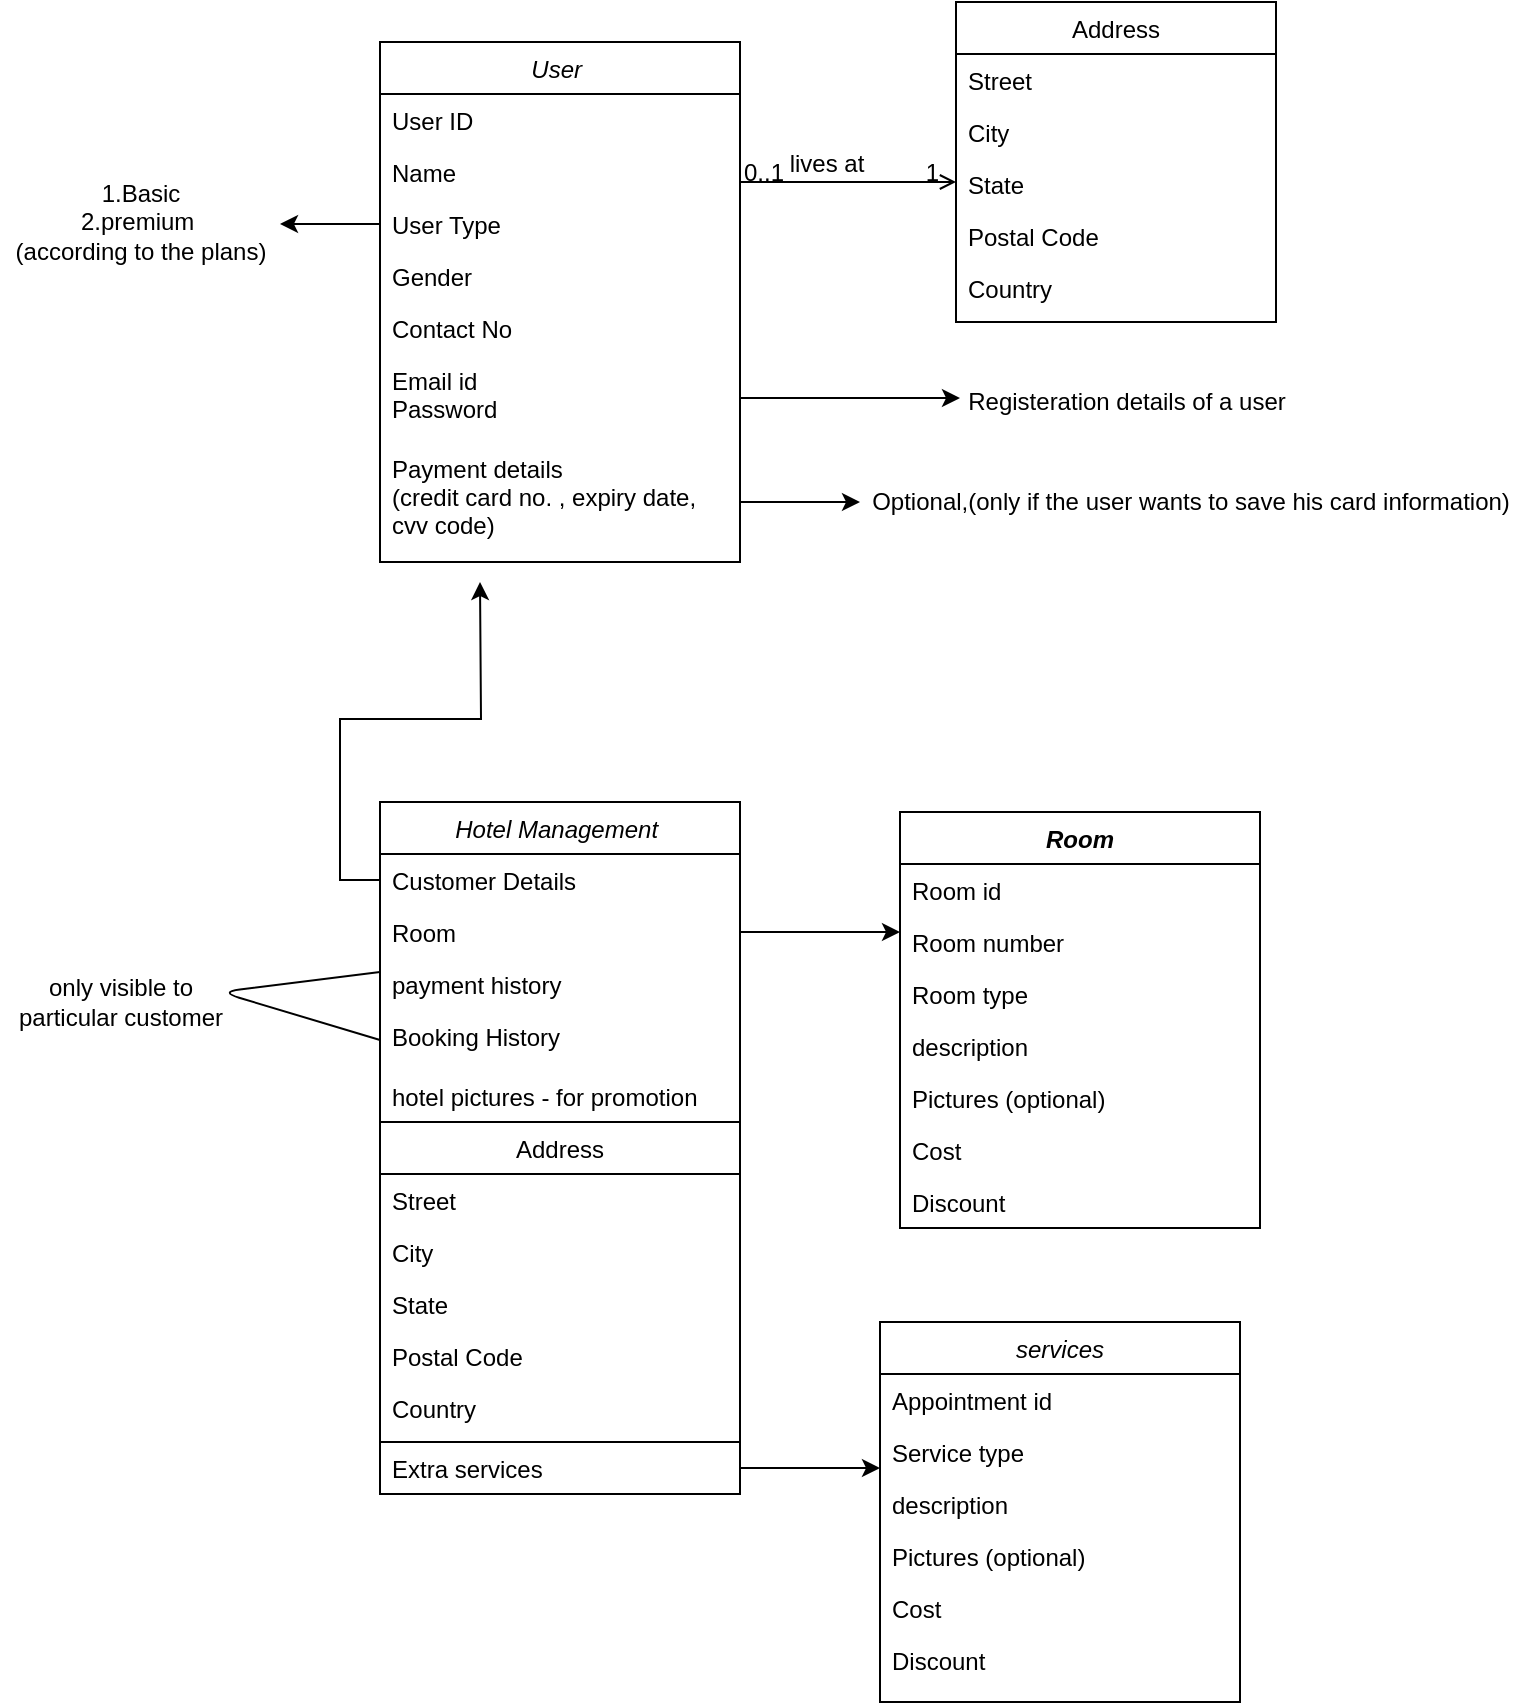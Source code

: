<mxfile version="13.7.4" type="github">
  <diagram id="C5RBs43oDa-KdzZeNtuy" name="Page-1">
    <mxGraphModel dx="1172" dy="516" grid="1" gridSize="10" guides="1" tooltips="1" connect="1" arrows="1" fold="1" page="1" pageScale="1" pageWidth="827" pageHeight="1169" math="0" shadow="0">
      <root>
        <mxCell id="WIyWlLk6GJQsqaUBKTNV-0" />
        <mxCell id="WIyWlLk6GJQsqaUBKTNV-1" parent="WIyWlLk6GJQsqaUBKTNV-0" />
        <mxCell id="L2D3DdencDGYcYz5iyRt-0" value="User " style="swimlane;fontStyle=2;align=center;verticalAlign=top;childLayout=stackLayout;horizontal=1;startSize=26;horizontalStack=0;resizeParent=1;resizeLast=0;collapsible=1;marginBottom=0;rounded=0;shadow=0;strokeWidth=1;" vertex="1" parent="WIyWlLk6GJQsqaUBKTNV-1">
          <mxGeometry x="220" y="120" width="180" height="260" as="geometry">
            <mxRectangle x="230" y="140" width="160" height="26" as="alternateBounds" />
          </mxGeometry>
        </mxCell>
        <mxCell id="L2D3DdencDGYcYz5iyRt-1" value="User ID" style="text;align=left;verticalAlign=top;spacingLeft=4;spacingRight=4;overflow=hidden;rotatable=0;points=[[0,0.5],[1,0.5]];portConstraint=eastwest;" vertex="1" parent="L2D3DdencDGYcYz5iyRt-0">
          <mxGeometry y="26" width="180" height="26" as="geometry" />
        </mxCell>
        <mxCell id="L2D3DdencDGYcYz5iyRt-2" value="Name" style="text;align=left;verticalAlign=top;spacingLeft=4;spacingRight=4;overflow=hidden;rotatable=0;points=[[0,0.5],[1,0.5]];portConstraint=eastwest;rounded=0;shadow=0;html=0;" vertex="1" parent="L2D3DdencDGYcYz5iyRt-0">
          <mxGeometry y="52" width="180" height="26" as="geometry" />
        </mxCell>
        <mxCell id="L2D3DdencDGYcYz5iyRt-3" value="User Type" style="text;align=left;verticalAlign=top;spacingLeft=4;spacingRight=4;overflow=hidden;rotatable=0;points=[[0,0.5],[1,0.5]];portConstraint=eastwest;rounded=0;shadow=0;html=0;" vertex="1" parent="L2D3DdencDGYcYz5iyRt-0">
          <mxGeometry y="78" width="180" height="26" as="geometry" />
        </mxCell>
        <mxCell id="L2D3DdencDGYcYz5iyRt-4" value="Gender&#xa;" style="text;align=left;verticalAlign=top;spacingLeft=4;spacingRight=4;overflow=hidden;rotatable=0;points=[[0,0.5],[1,0.5]];portConstraint=eastwest;rounded=0;shadow=0;html=0;" vertex="1" parent="L2D3DdencDGYcYz5iyRt-0">
          <mxGeometry y="104" width="180" height="26" as="geometry" />
        </mxCell>
        <mxCell id="L2D3DdencDGYcYz5iyRt-5" value="Contact No" style="text;align=left;verticalAlign=top;spacingLeft=4;spacingRight=4;overflow=hidden;rotatable=0;points=[[0,0.5],[1,0.5]];portConstraint=eastwest;rounded=0;shadow=0;html=0;" vertex="1" parent="L2D3DdencDGYcYz5iyRt-0">
          <mxGeometry y="130" width="180" height="26" as="geometry" />
        </mxCell>
        <mxCell id="L2D3DdencDGYcYz5iyRt-6" value="Email id &#xa;Password" style="text;align=left;verticalAlign=top;spacingLeft=4;spacingRight=4;overflow=hidden;rotatable=0;points=[[0,0.5],[1,0.5]];portConstraint=eastwest;rounded=0;shadow=0;html=0;" vertex="1" parent="L2D3DdencDGYcYz5iyRt-0">
          <mxGeometry y="156" width="180" height="44" as="geometry" />
        </mxCell>
        <mxCell id="L2D3DdencDGYcYz5iyRt-7" value="Payment details &#xa;(credit card no. , expiry date, &#xa;cvv code)" style="text;align=left;verticalAlign=top;spacingLeft=4;spacingRight=4;overflow=hidden;rotatable=0;points=[[0,0.5],[1,0.5]];portConstraint=eastwest;rounded=0;shadow=0;html=0;" vertex="1" parent="L2D3DdencDGYcYz5iyRt-0">
          <mxGeometry y="200" width="180" height="60" as="geometry" />
        </mxCell>
        <mxCell id="L2D3DdencDGYcYz5iyRt-8" value="" style="endArrow=open;shadow=0;strokeWidth=1;rounded=0;endFill=1;edgeStyle=elbowEdgeStyle;elbow=vertical;" edge="1" parent="WIyWlLk6GJQsqaUBKTNV-1" source="L2D3DdencDGYcYz5iyRt-0" target="L2D3DdencDGYcYz5iyRt-12">
          <mxGeometry x="0.5" y="41" relative="1" as="geometry">
            <mxPoint x="380" y="192" as="sourcePoint" />
            <mxPoint x="540" y="192" as="targetPoint" />
            <mxPoint x="-40" y="32" as="offset" />
          </mxGeometry>
        </mxCell>
        <mxCell id="L2D3DdencDGYcYz5iyRt-9" value="0..1" style="resizable=0;align=left;verticalAlign=bottom;labelBackgroundColor=none;fontSize=12;" connectable="0" vertex="1" parent="L2D3DdencDGYcYz5iyRt-8">
          <mxGeometry x="-1" relative="1" as="geometry">
            <mxPoint y="4" as="offset" />
          </mxGeometry>
        </mxCell>
        <mxCell id="L2D3DdencDGYcYz5iyRt-10" value="1" style="resizable=0;align=right;verticalAlign=bottom;labelBackgroundColor=none;fontSize=12;" connectable="0" vertex="1" parent="L2D3DdencDGYcYz5iyRt-8">
          <mxGeometry x="1" relative="1" as="geometry">
            <mxPoint x="-7" y="4" as="offset" />
          </mxGeometry>
        </mxCell>
        <mxCell id="L2D3DdencDGYcYz5iyRt-11" value="lives at" style="text;html=1;resizable=0;points=[];;align=center;verticalAlign=middle;labelBackgroundColor=none;rounded=0;shadow=0;strokeWidth=1;fontSize=12;" vertex="1" connectable="0" parent="L2D3DdencDGYcYz5iyRt-8">
          <mxGeometry x="0.5" y="49" relative="1" as="geometry">
            <mxPoint x="-38" y="40" as="offset" />
          </mxGeometry>
        </mxCell>
        <mxCell id="L2D3DdencDGYcYz5iyRt-12" value="Address" style="swimlane;fontStyle=0;align=center;verticalAlign=top;childLayout=stackLayout;horizontal=1;startSize=26;horizontalStack=0;resizeParent=1;resizeLast=0;collapsible=1;marginBottom=0;rounded=0;shadow=0;strokeWidth=1;" vertex="1" parent="WIyWlLk6GJQsqaUBKTNV-1">
          <mxGeometry x="508" y="100" width="160" height="160" as="geometry">
            <mxRectangle x="550" y="140" width="160" height="26" as="alternateBounds" />
          </mxGeometry>
        </mxCell>
        <mxCell id="L2D3DdencDGYcYz5iyRt-13" value="Street" style="text;align=left;verticalAlign=top;spacingLeft=4;spacingRight=4;overflow=hidden;rotatable=0;points=[[0,0.5],[1,0.5]];portConstraint=eastwest;" vertex="1" parent="L2D3DdencDGYcYz5iyRt-12">
          <mxGeometry y="26" width="160" height="26" as="geometry" />
        </mxCell>
        <mxCell id="L2D3DdencDGYcYz5iyRt-14" value="City" style="text;align=left;verticalAlign=top;spacingLeft=4;spacingRight=4;overflow=hidden;rotatable=0;points=[[0,0.5],[1,0.5]];portConstraint=eastwest;rounded=0;shadow=0;html=0;" vertex="1" parent="L2D3DdencDGYcYz5iyRt-12">
          <mxGeometry y="52" width="160" height="26" as="geometry" />
        </mxCell>
        <mxCell id="L2D3DdencDGYcYz5iyRt-15" value="State" style="text;align=left;verticalAlign=top;spacingLeft=4;spacingRight=4;overflow=hidden;rotatable=0;points=[[0,0.5],[1,0.5]];portConstraint=eastwest;rounded=0;shadow=0;html=0;" vertex="1" parent="L2D3DdencDGYcYz5iyRt-12">
          <mxGeometry y="78" width="160" height="26" as="geometry" />
        </mxCell>
        <mxCell id="L2D3DdencDGYcYz5iyRt-16" value="Postal Code" style="text;align=left;verticalAlign=top;spacingLeft=4;spacingRight=4;overflow=hidden;rotatable=0;points=[[0,0.5],[1,0.5]];portConstraint=eastwest;rounded=0;shadow=0;html=0;" vertex="1" parent="L2D3DdencDGYcYz5iyRt-12">
          <mxGeometry y="104" width="160" height="26" as="geometry" />
        </mxCell>
        <mxCell id="L2D3DdencDGYcYz5iyRt-17" value="Country" style="text;align=left;verticalAlign=top;spacingLeft=4;spacingRight=4;overflow=hidden;rotatable=0;points=[[0,0.5],[1,0.5]];portConstraint=eastwest;rounded=0;shadow=0;html=0;" vertex="1" parent="L2D3DdencDGYcYz5iyRt-12">
          <mxGeometry y="130" width="160" height="26" as="geometry" />
        </mxCell>
        <mxCell id="L2D3DdencDGYcYz5iyRt-18" style="edgeStyle=orthogonalEdgeStyle;rounded=0;orthogonalLoop=1;jettySize=auto;html=1;" edge="1" parent="WIyWlLk6GJQsqaUBKTNV-1" source="L2D3DdencDGYcYz5iyRt-6">
          <mxGeometry relative="1" as="geometry">
            <mxPoint x="510" y="298" as="targetPoint" />
          </mxGeometry>
        </mxCell>
        <mxCell id="L2D3DdencDGYcYz5iyRt-19" value="Registeration details of a user" style="text;html=1;resizable=0;autosize=1;align=center;verticalAlign=middle;points=[];fillColor=none;strokeColor=none;rounded=0;" vertex="1" parent="WIyWlLk6GJQsqaUBKTNV-1">
          <mxGeometry x="508" y="290" width="170" height="20" as="geometry" />
        </mxCell>
        <mxCell id="L2D3DdencDGYcYz5iyRt-20" style="edgeStyle=orthogonalEdgeStyle;rounded=0;orthogonalLoop=1;jettySize=auto;html=1;" edge="1" parent="WIyWlLk6GJQsqaUBKTNV-1" source="L2D3DdencDGYcYz5iyRt-3">
          <mxGeometry relative="1" as="geometry">
            <mxPoint x="170" y="211" as="targetPoint" />
          </mxGeometry>
        </mxCell>
        <mxCell id="L2D3DdencDGYcYz5iyRt-21" value="1.Basic&lt;br&gt;2.premium&amp;nbsp;&lt;br&gt;(according to the plans)" style="text;html=1;resizable=0;autosize=1;align=center;verticalAlign=middle;points=[];fillColor=none;strokeColor=none;rounded=0;" vertex="1" parent="WIyWlLk6GJQsqaUBKTNV-1">
          <mxGeometry x="30" y="185" width="140" height="50" as="geometry" />
        </mxCell>
        <mxCell id="L2D3DdencDGYcYz5iyRt-22" style="edgeStyle=orthogonalEdgeStyle;rounded=0;orthogonalLoop=1;jettySize=auto;html=1;exitX=1;exitY=0.5;exitDx=0;exitDy=0;" edge="1" parent="WIyWlLk6GJQsqaUBKTNV-1" source="L2D3DdencDGYcYz5iyRt-7">
          <mxGeometry relative="1" as="geometry">
            <mxPoint x="460" y="350" as="targetPoint" />
          </mxGeometry>
        </mxCell>
        <mxCell id="L2D3DdencDGYcYz5iyRt-23" value="Optional,(only if the user wants to save his card information)" style="text;html=1;resizable=0;autosize=1;align=center;verticalAlign=middle;points=[];fillColor=none;strokeColor=none;rounded=0;" vertex="1" parent="WIyWlLk6GJQsqaUBKTNV-1">
          <mxGeometry x="460" y="340" width="330" height="20" as="geometry" />
        </mxCell>
        <mxCell id="L2D3DdencDGYcYz5iyRt-25" value="Hotel Management " style="swimlane;fontStyle=2;align=center;verticalAlign=top;childLayout=stackLayout;horizontal=1;startSize=26;horizontalStack=0;resizeParent=1;resizeLast=0;collapsible=1;marginBottom=0;rounded=0;shadow=0;strokeWidth=1;" vertex="1" parent="WIyWlLk6GJQsqaUBKTNV-1">
          <mxGeometry x="220" y="500" width="180" height="346" as="geometry">
            <mxRectangle x="230" y="140" width="160" height="26" as="alternateBounds" />
          </mxGeometry>
        </mxCell>
        <mxCell id="L2D3DdencDGYcYz5iyRt-42" value="Customer Details " style="text;align=left;verticalAlign=top;spacingLeft=4;spacingRight=4;overflow=hidden;rotatable=0;points=[[0,0.5],[1,0.5]];portConstraint=eastwest;rounded=0;shadow=0;html=0;" vertex="1" parent="L2D3DdencDGYcYz5iyRt-25">
          <mxGeometry y="26" width="180" height="26" as="geometry" />
        </mxCell>
        <mxCell id="L2D3DdencDGYcYz5iyRt-26" value="Room" style="text;align=left;verticalAlign=top;spacingLeft=4;spacingRight=4;overflow=hidden;rotatable=0;points=[[0,0.5],[1,0.5]];portConstraint=eastwest;" vertex="1" parent="L2D3DdencDGYcYz5iyRt-25">
          <mxGeometry y="52" width="180" height="26" as="geometry" />
        </mxCell>
        <mxCell id="L2D3DdencDGYcYz5iyRt-30" value="payment history" style="text;align=left;verticalAlign=top;spacingLeft=4;spacingRight=4;overflow=hidden;rotatable=0;points=[[0,0.5],[1,0.5]];portConstraint=eastwest;rounded=0;shadow=0;html=0;" vertex="1" parent="L2D3DdencDGYcYz5iyRt-25">
          <mxGeometry y="78" width="180" height="26" as="geometry" />
        </mxCell>
        <mxCell id="L2D3DdencDGYcYz5iyRt-31" value="Booking History" style="text;align=left;verticalAlign=top;spacingLeft=4;spacingRight=4;overflow=hidden;rotatable=0;points=[[0,0.5],[1,0.5]];portConstraint=eastwest;rounded=0;shadow=0;html=0;" vertex="1" parent="L2D3DdencDGYcYz5iyRt-25">
          <mxGeometry y="104" width="180" height="30" as="geometry" />
        </mxCell>
        <mxCell id="L2D3DdencDGYcYz5iyRt-68" value="hotel pictures - for promotion" style="text;align=left;verticalAlign=top;spacingLeft=4;spacingRight=4;overflow=hidden;rotatable=0;points=[[0,0.5],[1,0.5]];portConstraint=eastwest;rounded=0;shadow=0;html=0;" vertex="1" parent="L2D3DdencDGYcYz5iyRt-25">
          <mxGeometry y="134" width="180" height="26" as="geometry" />
        </mxCell>
        <mxCell id="L2D3DdencDGYcYz5iyRt-70" value="Address" style="swimlane;fontStyle=0;align=center;verticalAlign=top;childLayout=stackLayout;horizontal=1;startSize=26;horizontalStack=0;resizeParent=1;resizeLast=0;collapsible=1;marginBottom=0;rounded=0;shadow=0;strokeWidth=1;" vertex="1" parent="L2D3DdencDGYcYz5iyRt-25">
          <mxGeometry y="160" width="180" height="160" as="geometry">
            <mxRectangle x="550" y="140" width="160" height="26" as="alternateBounds" />
          </mxGeometry>
        </mxCell>
        <mxCell id="L2D3DdencDGYcYz5iyRt-71" value="Street" style="text;align=left;verticalAlign=top;spacingLeft=4;spacingRight=4;overflow=hidden;rotatable=0;points=[[0,0.5],[1,0.5]];portConstraint=eastwest;" vertex="1" parent="L2D3DdencDGYcYz5iyRt-70">
          <mxGeometry y="26" width="180" height="26" as="geometry" />
        </mxCell>
        <mxCell id="L2D3DdencDGYcYz5iyRt-72" value="City" style="text;align=left;verticalAlign=top;spacingLeft=4;spacingRight=4;overflow=hidden;rotatable=0;points=[[0,0.5],[1,0.5]];portConstraint=eastwest;rounded=0;shadow=0;html=0;" vertex="1" parent="L2D3DdencDGYcYz5iyRt-70">
          <mxGeometry y="52" width="180" height="26" as="geometry" />
        </mxCell>
        <mxCell id="L2D3DdencDGYcYz5iyRt-73" value="State" style="text;align=left;verticalAlign=top;spacingLeft=4;spacingRight=4;overflow=hidden;rotatable=0;points=[[0,0.5],[1,0.5]];portConstraint=eastwest;rounded=0;shadow=0;html=0;" vertex="1" parent="L2D3DdencDGYcYz5iyRt-70">
          <mxGeometry y="78" width="180" height="26" as="geometry" />
        </mxCell>
        <mxCell id="L2D3DdencDGYcYz5iyRt-74" value="Postal Code" style="text;align=left;verticalAlign=top;spacingLeft=4;spacingRight=4;overflow=hidden;rotatable=0;points=[[0,0.5],[1,0.5]];portConstraint=eastwest;rounded=0;shadow=0;html=0;" vertex="1" parent="L2D3DdencDGYcYz5iyRt-70">
          <mxGeometry y="104" width="180" height="26" as="geometry" />
        </mxCell>
        <mxCell id="L2D3DdencDGYcYz5iyRt-75" value="Country" style="text;align=left;verticalAlign=top;spacingLeft=4;spacingRight=4;overflow=hidden;rotatable=0;points=[[0,0.5],[1,0.5]];portConstraint=eastwest;rounded=0;shadow=0;html=0;" vertex="1" parent="L2D3DdencDGYcYz5iyRt-70">
          <mxGeometry y="130" width="180" height="26" as="geometry" />
        </mxCell>
        <mxCell id="L2D3DdencDGYcYz5iyRt-69" value="Extra services " style="text;align=left;verticalAlign=top;spacingLeft=4;spacingRight=4;overflow=hidden;rotatable=0;points=[[0,0.5],[1,0.5]];portConstraint=eastwest;rounded=0;shadow=0;html=0;" vertex="1" parent="L2D3DdencDGYcYz5iyRt-25">
          <mxGeometry y="320" width="180" height="26" as="geometry" />
        </mxCell>
        <mxCell id="L2D3DdencDGYcYz5iyRt-57" style="edgeStyle=orthogonalEdgeStyle;rounded=0;orthogonalLoop=1;jettySize=auto;html=1;" edge="1" parent="WIyWlLk6GJQsqaUBKTNV-1" source="L2D3DdencDGYcYz5iyRt-42">
          <mxGeometry relative="1" as="geometry">
            <mxPoint x="270" y="390" as="targetPoint" />
          </mxGeometry>
        </mxCell>
        <mxCell id="L2D3DdencDGYcYz5iyRt-58" value="" style="endArrow=none;html=1;exitX=0;exitY=0.5;exitDx=0;exitDy=0;" edge="1" parent="WIyWlLk6GJQsqaUBKTNV-1" source="L2D3DdencDGYcYz5iyRt-31">
          <mxGeometry width="50" height="50" relative="1" as="geometry">
            <mxPoint x="200" y="620" as="sourcePoint" />
            <mxPoint x="220" y="585" as="targetPoint" />
            <Array as="points">
              <mxPoint x="140" y="595" />
            </Array>
          </mxGeometry>
        </mxCell>
        <mxCell id="L2D3DdencDGYcYz5iyRt-59" value="only visible to &lt;br&gt;particular customer" style="text;html=1;resizable=0;autosize=1;align=center;verticalAlign=middle;points=[];fillColor=none;strokeColor=none;rounded=0;" vertex="1" parent="WIyWlLk6GJQsqaUBKTNV-1">
          <mxGeometry x="30" y="585" width="120" height="30" as="geometry" />
        </mxCell>
        <mxCell id="L2D3DdencDGYcYz5iyRt-67" style="edgeStyle=none;rounded=0;orthogonalLoop=1;jettySize=auto;html=1;exitX=1;exitY=0.5;exitDx=0;exitDy=0;" edge="1" parent="WIyWlLk6GJQsqaUBKTNV-1" source="L2D3DdencDGYcYz5iyRt-26">
          <mxGeometry relative="1" as="geometry">
            <mxPoint x="480" y="565" as="targetPoint" />
          </mxGeometry>
        </mxCell>
        <mxCell id="L2D3DdencDGYcYz5iyRt-34" value="Room" style="swimlane;fontStyle=3;align=center;verticalAlign=top;childLayout=stackLayout;horizontal=1;startSize=26;horizontalStack=0;resizeParent=1;resizeLast=0;collapsible=1;marginBottom=0;rounded=0;shadow=0;strokeWidth=1;" vertex="1" parent="WIyWlLk6GJQsqaUBKTNV-1">
          <mxGeometry x="480" y="505" width="180" height="208" as="geometry">
            <mxRectangle x="230" y="140" width="160" height="26" as="alternateBounds" />
          </mxGeometry>
        </mxCell>
        <mxCell id="L2D3DdencDGYcYz5iyRt-35" value="Room id " style="text;align=left;verticalAlign=top;spacingLeft=4;spacingRight=4;overflow=hidden;rotatable=0;points=[[0,0.5],[1,0.5]];portConstraint=eastwest;" vertex="1" parent="L2D3DdencDGYcYz5iyRt-34">
          <mxGeometry y="26" width="180" height="26" as="geometry" />
        </mxCell>
        <mxCell id="L2D3DdencDGYcYz5iyRt-36" value="Room number" style="text;align=left;verticalAlign=top;spacingLeft=4;spacingRight=4;overflow=hidden;rotatable=0;points=[[0,0.5],[1,0.5]];portConstraint=eastwest;rounded=0;shadow=0;html=0;" vertex="1" parent="L2D3DdencDGYcYz5iyRt-34">
          <mxGeometry y="52" width="180" height="26" as="geometry" />
        </mxCell>
        <mxCell id="L2D3DdencDGYcYz5iyRt-37" value="Room type" style="text;align=left;verticalAlign=top;spacingLeft=4;spacingRight=4;overflow=hidden;rotatable=0;points=[[0,0.5],[1,0.5]];portConstraint=eastwest;rounded=0;shadow=0;html=0;" vertex="1" parent="L2D3DdencDGYcYz5iyRt-34">
          <mxGeometry y="78" width="180" height="26" as="geometry" />
        </mxCell>
        <mxCell id="L2D3DdencDGYcYz5iyRt-38" value="description" style="text;align=left;verticalAlign=top;spacingLeft=4;spacingRight=4;overflow=hidden;rotatable=0;points=[[0,0.5],[1,0.5]];portConstraint=eastwest;rounded=0;shadow=0;html=0;" vertex="1" parent="L2D3DdencDGYcYz5iyRt-34">
          <mxGeometry y="104" width="180" height="26" as="geometry" />
        </mxCell>
        <mxCell id="L2D3DdencDGYcYz5iyRt-39" value="Pictures (optional)" style="text;align=left;verticalAlign=top;spacingLeft=4;spacingRight=4;overflow=hidden;rotatable=0;points=[[0,0.5],[1,0.5]];portConstraint=eastwest;rounded=0;shadow=0;html=0;" vertex="1" parent="L2D3DdencDGYcYz5iyRt-34">
          <mxGeometry y="130" width="180" height="26" as="geometry" />
        </mxCell>
        <mxCell id="L2D3DdencDGYcYz5iyRt-86" value="Cost" style="text;align=left;verticalAlign=top;spacingLeft=4;spacingRight=4;overflow=hidden;rotatable=0;points=[[0,0.5],[1,0.5]];portConstraint=eastwest;rounded=0;shadow=0;html=0;" vertex="1" parent="L2D3DdencDGYcYz5iyRt-34">
          <mxGeometry y="156" width="180" height="26" as="geometry" />
        </mxCell>
        <mxCell id="L2D3DdencDGYcYz5iyRt-87" value="Discount" style="text;align=left;verticalAlign=top;spacingLeft=4;spacingRight=4;overflow=hidden;rotatable=0;points=[[0,0.5],[1,0.5]];portConstraint=eastwest;rounded=0;shadow=0;html=0;" vertex="1" parent="L2D3DdencDGYcYz5iyRt-34">
          <mxGeometry y="182" width="180" height="26" as="geometry" />
        </mxCell>
        <mxCell id="L2D3DdencDGYcYz5iyRt-76" style="edgeStyle=none;rounded=0;orthogonalLoop=1;jettySize=auto;html=1;exitX=1;exitY=0.5;exitDx=0;exitDy=0;" edge="1" parent="WIyWlLk6GJQsqaUBKTNV-1" source="L2D3DdencDGYcYz5iyRt-69">
          <mxGeometry relative="1" as="geometry">
            <mxPoint x="470" y="833" as="targetPoint" />
          </mxGeometry>
        </mxCell>
        <mxCell id="L2D3DdencDGYcYz5iyRt-77" value="services" style="swimlane;fontStyle=2;align=center;verticalAlign=top;childLayout=stackLayout;horizontal=1;startSize=26;horizontalStack=0;resizeParent=1;resizeLast=0;collapsible=1;marginBottom=0;rounded=0;shadow=0;strokeWidth=1;" vertex="1" parent="WIyWlLk6GJQsqaUBKTNV-1">
          <mxGeometry x="470" y="760" width="180" height="190" as="geometry">
            <mxRectangle x="230" y="140" width="160" height="26" as="alternateBounds" />
          </mxGeometry>
        </mxCell>
        <mxCell id="L2D3DdencDGYcYz5iyRt-79" value="Appointment id" style="text;align=left;verticalAlign=top;spacingLeft=4;spacingRight=4;overflow=hidden;rotatable=0;points=[[0,0.5],[1,0.5]];portConstraint=eastwest;rounded=0;shadow=0;html=0;" vertex="1" parent="L2D3DdencDGYcYz5iyRt-77">
          <mxGeometry y="26" width="180" height="26" as="geometry" />
        </mxCell>
        <mxCell id="L2D3DdencDGYcYz5iyRt-80" value="Service type" style="text;align=left;verticalAlign=top;spacingLeft=4;spacingRight=4;overflow=hidden;rotatable=0;points=[[0,0.5],[1,0.5]];portConstraint=eastwest;rounded=0;shadow=0;html=0;" vertex="1" parent="L2D3DdencDGYcYz5iyRt-77">
          <mxGeometry y="52" width="180" height="26" as="geometry" />
        </mxCell>
        <mxCell id="L2D3DdencDGYcYz5iyRt-81" value="description" style="text;align=left;verticalAlign=top;spacingLeft=4;spacingRight=4;overflow=hidden;rotatable=0;points=[[0,0.5],[1,0.5]];portConstraint=eastwest;rounded=0;shadow=0;html=0;" vertex="1" parent="L2D3DdencDGYcYz5iyRt-77">
          <mxGeometry y="78" width="180" height="26" as="geometry" />
        </mxCell>
        <mxCell id="L2D3DdencDGYcYz5iyRt-82" value="Pictures (optional)" style="text;align=left;verticalAlign=top;spacingLeft=4;spacingRight=4;overflow=hidden;rotatable=0;points=[[0,0.5],[1,0.5]];portConstraint=eastwest;rounded=0;shadow=0;html=0;" vertex="1" parent="L2D3DdencDGYcYz5iyRt-77">
          <mxGeometry y="104" width="180" height="26" as="geometry" />
        </mxCell>
        <mxCell id="L2D3DdencDGYcYz5iyRt-83" value="Cost" style="text;align=left;verticalAlign=top;spacingLeft=4;spacingRight=4;overflow=hidden;rotatable=0;points=[[0,0.5],[1,0.5]];portConstraint=eastwest;rounded=0;shadow=0;html=0;" vertex="1" parent="L2D3DdencDGYcYz5iyRt-77">
          <mxGeometry y="130" width="180" height="26" as="geometry" />
        </mxCell>
        <mxCell id="L2D3DdencDGYcYz5iyRt-85" value="Discount" style="text;align=left;verticalAlign=top;spacingLeft=4;spacingRight=4;overflow=hidden;rotatable=0;points=[[0,0.5],[1,0.5]];portConstraint=eastwest;rounded=0;shadow=0;html=0;" vertex="1" parent="L2D3DdencDGYcYz5iyRt-77">
          <mxGeometry y="156" width="180" height="26" as="geometry" />
        </mxCell>
      </root>
    </mxGraphModel>
  </diagram>
</mxfile>
